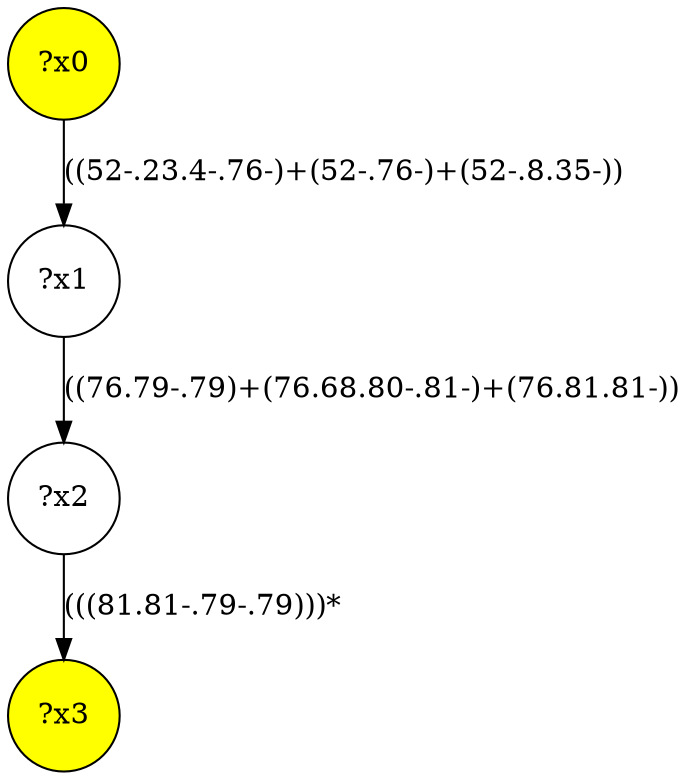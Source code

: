 digraph g {
	x0 [fillcolor="yellow", style="filled," shape=circle, label="?x0"];
	x3 [fillcolor="yellow", style="filled," shape=circle, label="?x3"];
	x1 [shape=circle, label="?x1"];
	x0 -> x1 [label="((52-.23.4-.76-)+(52-.76-)+(52-.8.35-))"];
	x2 [shape=circle, label="?x2"];
	x1 -> x2 [label="((76.79-.79)+(76.68.80-.81-)+(76.81.81-))"];
	x2 -> x3 [label="(((81.81-.79-.79)))*"];
}
